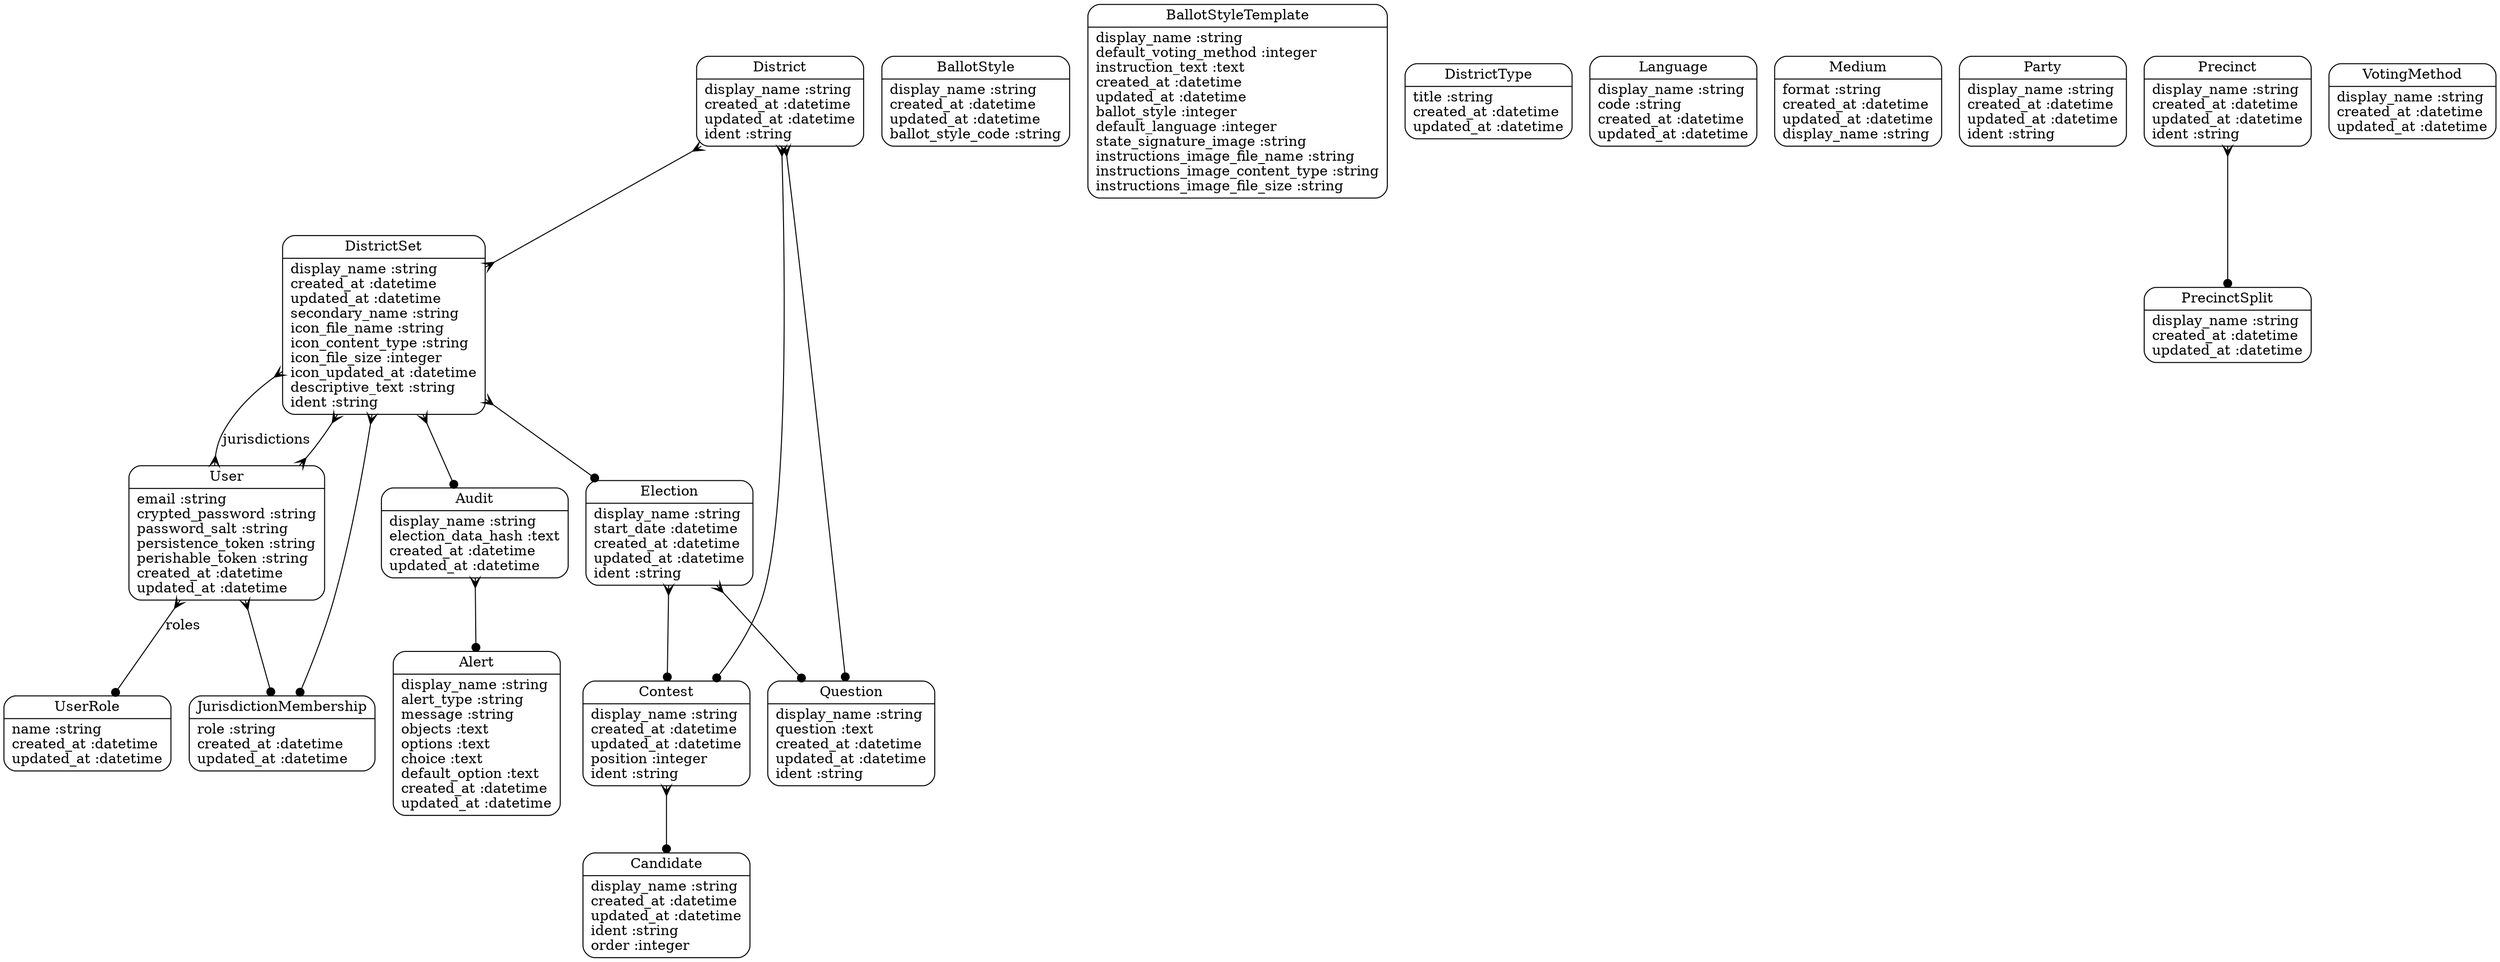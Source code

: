 digraph models_diagram {
	graph[overlap=false, splines=true]
	"Alert" [shape=Mrecord, label="{Alert|display_name :string\lalert_type :string\lmessage :string\lobjects :text\loptions :text\lchoice :text\ldefault_option :text\lcreated_at :datetime\lupdated_at :datetime\l}"]
	"Audit" [shape=Mrecord, label="{Audit|display_name :string\lelection_data_hash :text\lcreated_at :datetime\lupdated_at :datetime\l}"]
	"BallotStyle" [shape=Mrecord, label="{BallotStyle|display_name :string\lcreated_at :datetime\lupdated_at :datetime\lballot_style_code :string\l}"]
	"BallotStyleTemplate" [shape=Mrecord, label="{BallotStyleTemplate|display_name :string\ldefault_voting_method :integer\linstruction_text :text\lcreated_at :datetime\lupdated_at :datetime\lballot_style :integer\ldefault_language :integer\lstate_signature_image :string\linstructions_image_file_name :string\linstructions_image_content_type :string\linstructions_image_file_size :string\l}"]
	"Candidate" [shape=Mrecord, label="{Candidate|display_name :string\lcreated_at :datetime\lupdated_at :datetime\lident :string\lorder :integer\l}"]
	"Contest" [shape=Mrecord, label="{Contest|display_name :string\lcreated_at :datetime\lupdated_at :datetime\lposition :integer\lident :string\l}"]
	"District" [shape=Mrecord, label="{District|display_name :string\lcreated_at :datetime\lupdated_at :datetime\lident :string\l}"]
	"DistrictSet" [shape=Mrecord, label="{DistrictSet|display_name :string\lcreated_at :datetime\lupdated_at :datetime\lsecondary_name :string\licon_file_name :string\licon_content_type :string\licon_file_size :integer\licon_updated_at :datetime\ldescriptive_text :string\lident :string\l}"]
	"DistrictType" [shape=Mrecord, label="{DistrictType|title :string\lcreated_at :datetime\lupdated_at :datetime\l}"]
	"Election" [shape=Mrecord, label="{Election|display_name :string\lstart_date :datetime\lcreated_at :datetime\lupdated_at :datetime\lident :string\l}"]
	"JurisdictionMembership" [shape=Mrecord, label="{JurisdictionMembership|role :string\lcreated_at :datetime\lupdated_at :datetime\l}"]
	"Language" [shape=Mrecord, label="{Language|display_name :string\lcode :string\lcreated_at :datetime\lupdated_at :datetime\l}"]
	"Medium" [shape=Mrecord, label="{Medium|format :string\lcreated_at :datetime\lupdated_at :datetime\ldisplay_name :string\l}"]
	"Party" [shape=Mrecord, label="{Party|display_name :string\lcreated_at :datetime\lupdated_at :datetime\lident :string\l}"]
	"Precinct" [shape=Mrecord, label="{Precinct|display_name :string\lcreated_at :datetime\lupdated_at :datetime\lident :string\l}"]
	"PrecinctSplit" [shape=Mrecord, label="{PrecinctSplit|display_name :string\lcreated_at :datetime\lupdated_at :datetime\l}"]
	"Question" [shape=Mrecord, label="{Question|display_name :string\lquestion :text\lcreated_at :datetime\lupdated_at :datetime\lident :string\l}"]
	"User" [shape=Mrecord, label="{User|email :string\lcrypted_password :string\lpassword_salt :string\lpersistence_token :string\lperishable_token :string\lcreated_at :datetime\lupdated_at :datetime\l}"]
	"UserRole" [shape=Mrecord, label="{UserRole|name :string\lcreated_at :datetime\lupdated_at :datetime\l}"]
	"VotingMethod" [shape=Mrecord, label="{VotingMethod|display_name :string\lcreated_at :datetime\lupdated_at :datetime\l}"]
	"Audit" -> "Alert" [arrowtail=crow, arrowhead=dot, dir=both]
	"Contest" -> "Candidate" [arrowtail=crow, arrowhead=dot, dir=both]
	"District" -> "Question" [arrowtail=crow, arrowhead=dot, dir=both]
	"District" -> "Contest" [arrowtail=crow, arrowhead=dot, dir=both]
	"District" -> "DistrictSet" [arrowtail=crow, arrowhead=crow, dir=both]
	"DistrictSet" -> "JurisdictionMembership" [arrowtail=crow, arrowhead=dot, dir=both]
	"DistrictSet" -> "Election" [arrowtail=crow, arrowhead=dot, dir=both]
	"DistrictSet" -> "User" [arrowtail=crow, arrowhead=crow, dir=both]
	"DistrictSet" -> "Audit" [arrowtail=crow, arrowhead=dot, dir=both]
	"Election" -> "Question" [arrowtail=crow, arrowhead=dot, dir=both]
	"Election" -> "Contest" [arrowtail=crow, arrowhead=dot, dir=both]
	"Precinct" -> "PrecinctSplit" [arrowtail=crow, arrowhead=dot, dir=both]
	"User" -> "JurisdictionMembership" [arrowtail=crow, arrowhead=dot, dir=both]
	"User" -> "UserRole" [label="roles", arrowtail=crow, arrowhead=dot, dir=both]
	"User" -> "DistrictSet" [label="jurisdictions", arrowtail=crow, arrowhead=crow, dir=both]
}
